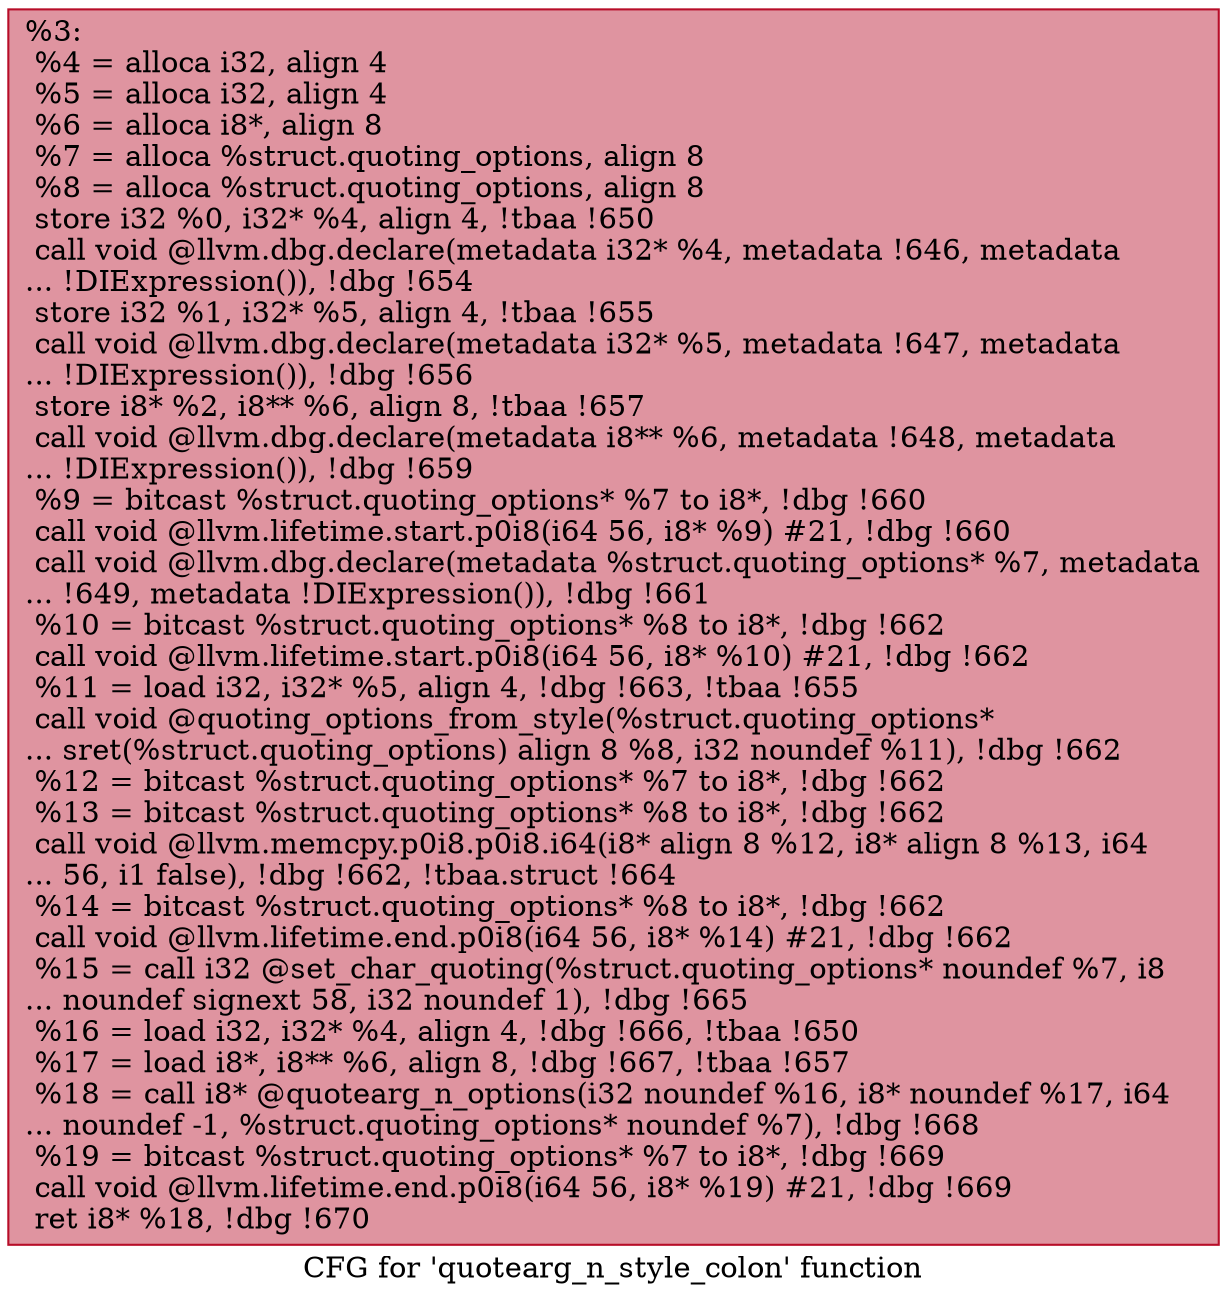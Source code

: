 digraph "CFG for 'quotearg_n_style_colon' function" {
	label="CFG for 'quotearg_n_style_colon' function";

	Node0x195ec60 [shape=record,color="#b70d28ff", style=filled, fillcolor="#b70d2870",label="{%3:\l  %4 = alloca i32, align 4\l  %5 = alloca i32, align 4\l  %6 = alloca i8*, align 8\l  %7 = alloca %struct.quoting_options, align 8\l  %8 = alloca %struct.quoting_options, align 8\l  store i32 %0, i32* %4, align 4, !tbaa !650\l  call void @llvm.dbg.declare(metadata i32* %4, metadata !646, metadata\l... !DIExpression()), !dbg !654\l  store i32 %1, i32* %5, align 4, !tbaa !655\l  call void @llvm.dbg.declare(metadata i32* %5, metadata !647, metadata\l... !DIExpression()), !dbg !656\l  store i8* %2, i8** %6, align 8, !tbaa !657\l  call void @llvm.dbg.declare(metadata i8** %6, metadata !648, metadata\l... !DIExpression()), !dbg !659\l  %9 = bitcast %struct.quoting_options* %7 to i8*, !dbg !660\l  call void @llvm.lifetime.start.p0i8(i64 56, i8* %9) #21, !dbg !660\l  call void @llvm.dbg.declare(metadata %struct.quoting_options* %7, metadata\l... !649, metadata !DIExpression()), !dbg !661\l  %10 = bitcast %struct.quoting_options* %8 to i8*, !dbg !662\l  call void @llvm.lifetime.start.p0i8(i64 56, i8* %10) #21, !dbg !662\l  %11 = load i32, i32* %5, align 4, !dbg !663, !tbaa !655\l  call void @quoting_options_from_style(%struct.quoting_options*\l... sret(%struct.quoting_options) align 8 %8, i32 noundef %11), !dbg !662\l  %12 = bitcast %struct.quoting_options* %7 to i8*, !dbg !662\l  %13 = bitcast %struct.quoting_options* %8 to i8*, !dbg !662\l  call void @llvm.memcpy.p0i8.p0i8.i64(i8* align 8 %12, i8* align 8 %13, i64\l... 56, i1 false), !dbg !662, !tbaa.struct !664\l  %14 = bitcast %struct.quoting_options* %8 to i8*, !dbg !662\l  call void @llvm.lifetime.end.p0i8(i64 56, i8* %14) #21, !dbg !662\l  %15 = call i32 @set_char_quoting(%struct.quoting_options* noundef %7, i8\l... noundef signext 58, i32 noundef 1), !dbg !665\l  %16 = load i32, i32* %4, align 4, !dbg !666, !tbaa !650\l  %17 = load i8*, i8** %6, align 8, !dbg !667, !tbaa !657\l  %18 = call i8* @quotearg_n_options(i32 noundef %16, i8* noundef %17, i64\l... noundef -1, %struct.quoting_options* noundef %7), !dbg !668\l  %19 = bitcast %struct.quoting_options* %7 to i8*, !dbg !669\l  call void @llvm.lifetime.end.p0i8(i64 56, i8* %19) #21, !dbg !669\l  ret i8* %18, !dbg !670\l}"];
}
